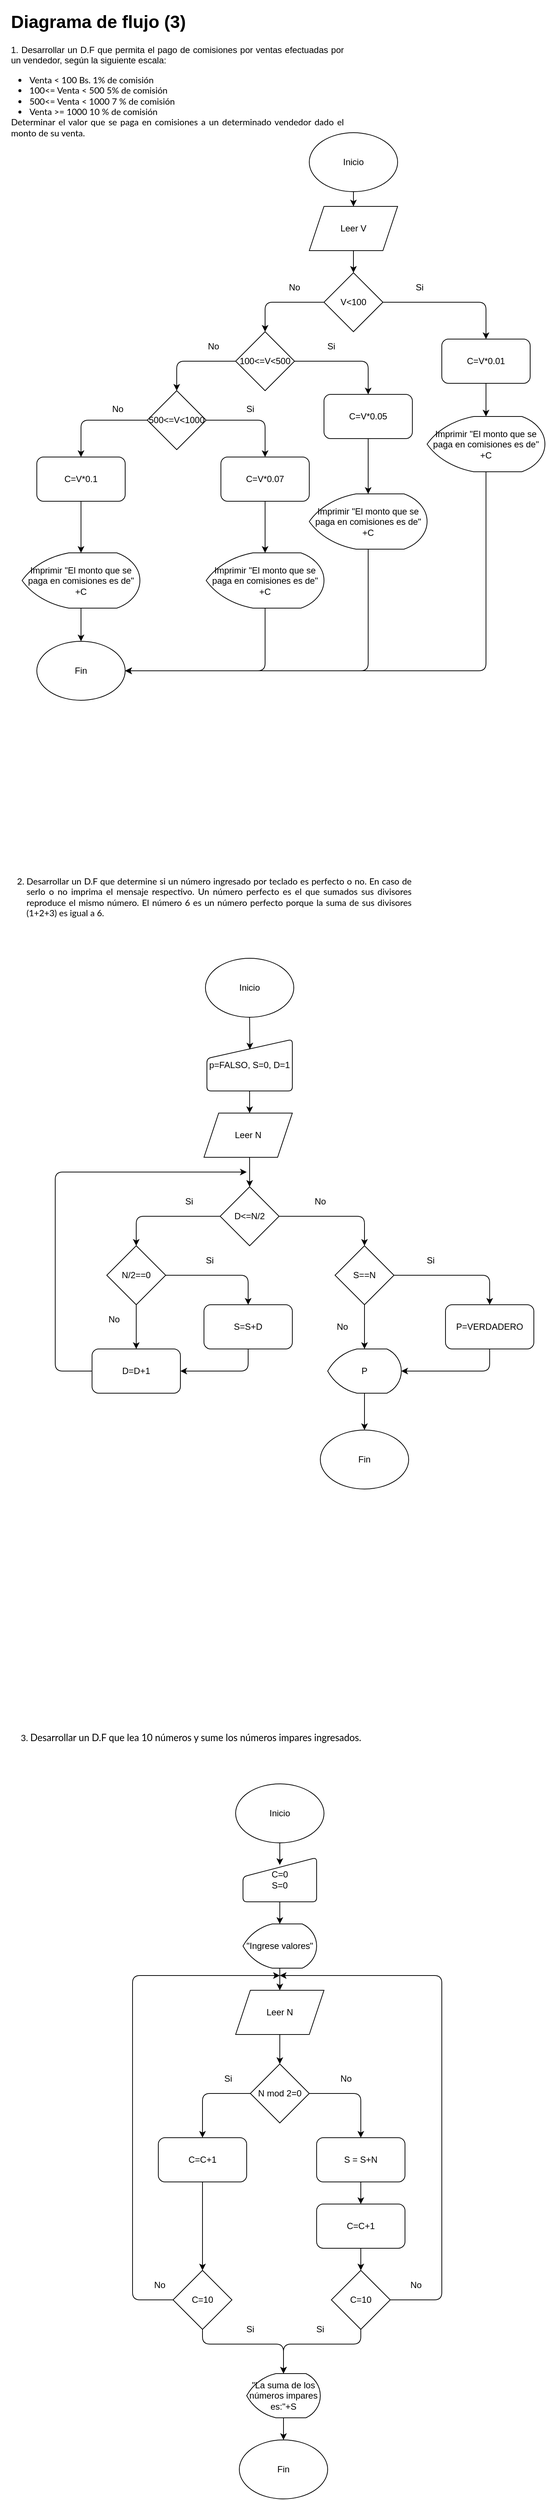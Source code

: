 <mxfile version="14.4.3" type="github">
  <diagram id="9Rhb1mpeZ9tAiZlq9oDw" name="Page-1">
    <mxGraphModel dx="1488" dy="677" grid="1" gridSize="10" guides="1" tooltips="1" connect="1" arrows="1" fold="1" page="1" pageScale="1" pageWidth="827" pageHeight="1169" math="0" shadow="0">
      <root>
        <mxCell id="0" />
        <mxCell id="1" parent="0" />
        <mxCell id="0DL_U8hL-LAHc2jkmgp_-1" value="&lt;h1 style=&quot;text-align: justify&quot;&gt;Diagrama de flujo (3)&lt;/h1&gt;&lt;p style=&quot;text-align: justify&quot;&gt;1. Desarrollar un D.F que permita el pago de comisiones por ventas efectuadas por un vendedor, según la siguiente escala:&lt;/p&gt;&lt;ul style=&quot;padding: 0px ; margin: 0px 0px 0px 25px ; font-family: &amp;#34;latoweb&amp;#34; , &amp;#34;lato extended&amp;#34; , &amp;#34;lato&amp;#34; , &amp;#34;helvetica neue&amp;#34; , &amp;#34;helvetica&amp;#34; , &amp;#34;arial&amp;#34; , sans-serif&quot;&gt;&lt;li style=&quot;text-align: justify&quot;&gt;&lt;span style=&quot;background-color: rgb(255 , 255 , 255)&quot;&gt;Venta &amp;lt; 100 Bs. 1% de comisión&lt;/span&gt;&lt;/li&gt;&lt;li style=&quot;text-align: justify&quot;&gt;&lt;span style=&quot;background-color: rgb(255 , 255 , 255)&quot;&gt;100&amp;lt;= Venta &amp;lt; 500 5% de comisión&lt;/span&gt;&lt;/li&gt;&lt;li style=&quot;text-align: justify&quot;&gt;&lt;span style=&quot;background-color: rgb(255 , 255 , 255)&quot;&gt;500&amp;lt;= Venta &amp;lt; 1000 7 % de comisión&lt;/span&gt;&lt;/li&gt;&lt;li style=&quot;text-align: justify&quot;&gt;&lt;span style=&quot;background-color: rgb(255 , 255 , 255)&quot;&gt;Venta &amp;gt;= 1000 10 % de comisión&lt;/span&gt;&lt;/li&gt;&lt;/ul&gt;&lt;div style=&quot;text-align: justify&quot;&gt;&lt;span style=&quot;font-family: &amp;#34;latoweb&amp;#34; , &amp;#34;lato extended&amp;#34; , &amp;#34;lato&amp;#34; , &amp;#34;helvetica neue&amp;#34; , &amp;#34;helvetica&amp;#34; , &amp;#34;arial&amp;#34; , sans-serif ; background-color: rgb(255 , 255 , 255)&quot;&gt;Determinar el valor que se paga en comisiones a un determinado vendedor dado el monto de su venta.&lt;/span&gt;&lt;font color=&quot;#2d3b45&quot; face=&quot;latoweb, lato extended, lato, helvetica neue, helvetica, arial, sans-serif&quot;&gt;&lt;br&gt;&lt;/font&gt;&lt;/div&gt;" style="text;html=1;strokeColor=none;fillColor=none;spacing=5;spacingTop=-20;whiteSpace=wrap;overflow=hidden;rounded=0;" parent="1" vertex="1">
          <mxGeometry x="30" y="30" width="460" height="180" as="geometry" />
        </mxCell>
        <mxCell id="0DL_U8hL-LAHc2jkmgp_-4" value="" style="edgeStyle=orthogonalEdgeStyle;rounded=0;orthogonalLoop=1;jettySize=auto;html=1;" parent="1" source="0DL_U8hL-LAHc2jkmgp_-2" target="0DL_U8hL-LAHc2jkmgp_-3" edge="1">
          <mxGeometry relative="1" as="geometry" />
        </mxCell>
        <mxCell id="0DL_U8hL-LAHc2jkmgp_-2" value="Inicio" style="ellipse;whiteSpace=wrap;html=1;" parent="1" vertex="1">
          <mxGeometry x="440" y="200" width="120" height="80" as="geometry" />
        </mxCell>
        <mxCell id="0DL_U8hL-LAHc2jkmgp_-9" value="" style="edgeStyle=orthogonalEdgeStyle;rounded=0;orthogonalLoop=1;jettySize=auto;html=1;" parent="1" source="0DL_U8hL-LAHc2jkmgp_-3" target="0DL_U8hL-LAHc2jkmgp_-5" edge="1">
          <mxGeometry relative="1" as="geometry" />
        </mxCell>
        <mxCell id="0DL_U8hL-LAHc2jkmgp_-3" value="Leer V" style="shape=parallelogram;perimeter=parallelogramPerimeter;whiteSpace=wrap;html=1;fixedSize=1;" parent="1" vertex="1">
          <mxGeometry x="440" y="300" width="120" height="60" as="geometry" />
        </mxCell>
        <mxCell id="0DL_U8hL-LAHc2jkmgp_-5" value="V&amp;lt;100" style="rhombus;whiteSpace=wrap;html=1;" parent="1" vertex="1">
          <mxGeometry x="460" y="390" width="80" height="80" as="geometry" />
        </mxCell>
        <mxCell id="0DL_U8hL-LAHc2jkmgp_-6" value="100&amp;lt;=V&amp;lt;500" style="rhombus;whiteSpace=wrap;html=1;" parent="1" vertex="1">
          <mxGeometry x="340" y="470" width="80" height="80" as="geometry" />
        </mxCell>
        <mxCell id="0DL_U8hL-LAHc2jkmgp_-7" value="500&amp;lt;=V&amp;lt;1000" style="rhombus;whiteSpace=wrap;html=1;" parent="1" vertex="1">
          <mxGeometry x="220" y="550" width="80" height="80" as="geometry" />
        </mxCell>
        <mxCell id="0DL_U8hL-LAHc2jkmgp_-10" value="" style="endArrow=classic;html=1;exitX=0;exitY=0.5;exitDx=0;exitDy=0;entryX=0.5;entryY=0;entryDx=0;entryDy=0;" parent="1" source="0DL_U8hL-LAHc2jkmgp_-5" target="0DL_U8hL-LAHc2jkmgp_-6" edge="1">
          <mxGeometry width="50" height="50" relative="1" as="geometry">
            <mxPoint x="390" y="470" as="sourcePoint" />
            <mxPoint x="440" y="420" as="targetPoint" />
            <Array as="points">
              <mxPoint x="380" y="430" />
            </Array>
          </mxGeometry>
        </mxCell>
        <mxCell id="0DL_U8hL-LAHc2jkmgp_-11" value="" style="endArrow=classic;html=1;exitX=0;exitY=0.5;exitDx=0;exitDy=0;entryX=0.5;entryY=0;entryDx=0;entryDy=0;" parent="1" source="0DL_U8hL-LAHc2jkmgp_-6" target="0DL_U8hL-LAHc2jkmgp_-7" edge="1">
          <mxGeometry width="50" height="50" relative="1" as="geometry">
            <mxPoint x="390" y="470" as="sourcePoint" />
            <mxPoint x="440" y="420" as="targetPoint" />
            <Array as="points">
              <mxPoint x="260" y="510" />
            </Array>
          </mxGeometry>
        </mxCell>
        <mxCell id="0DL_U8hL-LAHc2jkmgp_-12" value="" style="endArrow=classic;html=1;exitX=0;exitY=0.5;exitDx=0;exitDy=0;entryX=0.5;entryY=0;entryDx=0;entryDy=0;" parent="1" source="0DL_U8hL-LAHc2jkmgp_-7" target="0DL_U8hL-LAHc2jkmgp_-16" edge="1">
          <mxGeometry width="50" height="50" relative="1" as="geometry">
            <mxPoint x="390" y="470" as="sourcePoint" />
            <mxPoint x="130" y="630" as="targetPoint" />
            <Array as="points">
              <mxPoint x="130" y="590" />
            </Array>
          </mxGeometry>
        </mxCell>
        <mxCell id="0DL_U8hL-LAHc2jkmgp_-37" value="" style="edgeStyle=orthogonalEdgeStyle;rounded=0;orthogonalLoop=1;jettySize=auto;html=1;" parent="1" source="0DL_U8hL-LAHc2jkmgp_-13" target="0DL_U8hL-LAHc2jkmgp_-30" edge="1">
          <mxGeometry relative="1" as="geometry" />
        </mxCell>
        <mxCell id="0DL_U8hL-LAHc2jkmgp_-13" value="C=V*0.01" style="rounded=1;whiteSpace=wrap;html=1;" parent="1" vertex="1">
          <mxGeometry x="620" y="480" width="120" height="60" as="geometry" />
        </mxCell>
        <mxCell id="0DL_U8hL-LAHc2jkmgp_-38" value="" style="edgeStyle=orthogonalEdgeStyle;rounded=0;orthogonalLoop=1;jettySize=auto;html=1;" parent="1" source="0DL_U8hL-LAHc2jkmgp_-14" target="0DL_U8hL-LAHc2jkmgp_-36" edge="1">
          <mxGeometry relative="1" as="geometry" />
        </mxCell>
        <mxCell id="0DL_U8hL-LAHc2jkmgp_-14" value="C=V*0.05" style="rounded=1;whiteSpace=wrap;html=1;" parent="1" vertex="1">
          <mxGeometry x="460" y="555" width="120" height="60" as="geometry" />
        </mxCell>
        <mxCell id="0DL_U8hL-LAHc2jkmgp_-39" value="" style="edgeStyle=orthogonalEdgeStyle;rounded=0;orthogonalLoop=1;jettySize=auto;html=1;" parent="1" source="0DL_U8hL-LAHc2jkmgp_-15" target="0DL_U8hL-LAHc2jkmgp_-34" edge="1">
          <mxGeometry relative="1" as="geometry" />
        </mxCell>
        <mxCell id="0DL_U8hL-LAHc2jkmgp_-15" value="C=V*0.07" style="rounded=1;whiteSpace=wrap;html=1;" parent="1" vertex="1">
          <mxGeometry x="320" y="640" width="120" height="60" as="geometry" />
        </mxCell>
        <mxCell id="0DL_U8hL-LAHc2jkmgp_-40" value="" style="edgeStyle=orthogonalEdgeStyle;rounded=0;orthogonalLoop=1;jettySize=auto;html=1;" parent="1" source="0DL_U8hL-LAHc2jkmgp_-16" target="0DL_U8hL-LAHc2jkmgp_-35" edge="1">
          <mxGeometry relative="1" as="geometry" />
        </mxCell>
        <mxCell id="0DL_U8hL-LAHc2jkmgp_-16" value="C=V*0.1" style="rounded=1;whiteSpace=wrap;html=1;" parent="1" vertex="1">
          <mxGeometry x="70" y="640" width="120" height="60" as="geometry" />
        </mxCell>
        <mxCell id="0DL_U8hL-LAHc2jkmgp_-18" value="" style="endArrow=classic;html=1;exitX=1;exitY=0.5;exitDx=0;exitDy=0;entryX=0.5;entryY=0;entryDx=0;entryDy=0;" parent="1" source="0DL_U8hL-LAHc2jkmgp_-5" target="0DL_U8hL-LAHc2jkmgp_-13" edge="1">
          <mxGeometry width="50" height="50" relative="1" as="geometry">
            <mxPoint x="600" y="440" as="sourcePoint" />
            <mxPoint x="520" y="480" as="targetPoint" />
            <Array as="points">
              <mxPoint x="680" y="430" />
            </Array>
          </mxGeometry>
        </mxCell>
        <mxCell id="0DL_U8hL-LAHc2jkmgp_-19" value="" style="endArrow=classic;html=1;exitX=1;exitY=0.5;exitDx=0;exitDy=0;entryX=0.5;entryY=0;entryDx=0;entryDy=0;" parent="1" source="0DL_U8hL-LAHc2jkmgp_-6" target="0DL_U8hL-LAHc2jkmgp_-14" edge="1">
          <mxGeometry width="50" height="50" relative="1" as="geometry">
            <mxPoint x="490" y="470" as="sourcePoint" />
            <mxPoint x="540" y="420" as="targetPoint" />
            <Array as="points">
              <mxPoint x="520" y="510" />
            </Array>
          </mxGeometry>
        </mxCell>
        <mxCell id="0DL_U8hL-LAHc2jkmgp_-20" value="" style="endArrow=classic;html=1;entryX=0.5;entryY=0;entryDx=0;entryDy=0;exitX=1;exitY=0.5;exitDx=0;exitDy=0;" parent="1" source="0DL_U8hL-LAHc2jkmgp_-7" target="0DL_U8hL-LAHc2jkmgp_-15" edge="1">
          <mxGeometry width="50" height="50" relative="1" as="geometry">
            <mxPoint x="320" y="600" as="sourcePoint" />
            <mxPoint x="380" y="635" as="targetPoint" />
            <Array as="points">
              <mxPoint x="380" y="590" />
            </Array>
          </mxGeometry>
        </mxCell>
        <mxCell id="0DL_U8hL-LAHc2jkmgp_-22" value="No" style="text;html=1;strokeColor=none;fillColor=none;align=center;verticalAlign=middle;whiteSpace=wrap;rounded=0;" parent="1" vertex="1">
          <mxGeometry x="400" y="400" width="40" height="20" as="geometry" />
        </mxCell>
        <mxCell id="0DL_U8hL-LAHc2jkmgp_-23" value="No" style="text;html=1;strokeColor=none;fillColor=none;align=center;verticalAlign=middle;whiteSpace=wrap;rounded=0;" parent="1" vertex="1">
          <mxGeometry x="290" y="480" width="40" height="20" as="geometry" />
        </mxCell>
        <mxCell id="0DL_U8hL-LAHc2jkmgp_-24" value="No" style="text;html=1;strokeColor=none;fillColor=none;align=center;verticalAlign=middle;whiteSpace=wrap;rounded=0;" parent="1" vertex="1">
          <mxGeometry x="160" y="565" width="40" height="20" as="geometry" />
        </mxCell>
        <mxCell id="0DL_U8hL-LAHc2jkmgp_-26" value="Si" style="text;html=1;strokeColor=none;fillColor=none;align=center;verticalAlign=middle;whiteSpace=wrap;rounded=0;" parent="1" vertex="1">
          <mxGeometry x="570" y="400" width="40" height="20" as="geometry" />
        </mxCell>
        <mxCell id="0DL_U8hL-LAHc2jkmgp_-27" value="Si" style="text;html=1;strokeColor=none;fillColor=none;align=center;verticalAlign=middle;whiteSpace=wrap;rounded=0;" parent="1" vertex="1">
          <mxGeometry x="450" y="480" width="40" height="20" as="geometry" />
        </mxCell>
        <mxCell id="0DL_U8hL-LAHc2jkmgp_-28" value="Si" style="text;html=1;strokeColor=none;fillColor=none;align=center;verticalAlign=middle;whiteSpace=wrap;rounded=0;" parent="1" vertex="1">
          <mxGeometry x="340" y="565" width="40" height="20" as="geometry" />
        </mxCell>
        <mxCell id="0DL_U8hL-LAHc2jkmgp_-30" value="Imprimir &quot;El monto que se paga en comisiones es de&quot; +C" style="strokeWidth=1;html=1;shape=mxgraph.flowchart.display;whiteSpace=wrap;" parent="1" vertex="1">
          <mxGeometry x="600" y="585" width="160" height="75" as="geometry" />
        </mxCell>
        <mxCell id="0DL_U8hL-LAHc2jkmgp_-34" value="Imprimir &quot;El monto que se paga en comisiones es de&quot; +C" style="strokeWidth=1;html=1;shape=mxgraph.flowchart.display;whiteSpace=wrap;" parent="1" vertex="1">
          <mxGeometry x="300" y="770" width="160" height="75" as="geometry" />
        </mxCell>
        <mxCell id="0DL_U8hL-LAHc2jkmgp_-42" value="" style="edgeStyle=orthogonalEdgeStyle;rounded=0;orthogonalLoop=1;jettySize=auto;html=1;" parent="1" source="0DL_U8hL-LAHc2jkmgp_-35" target="0DL_U8hL-LAHc2jkmgp_-41" edge="1">
          <mxGeometry relative="1" as="geometry" />
        </mxCell>
        <mxCell id="0DL_U8hL-LAHc2jkmgp_-35" value="Imprimir &quot;El monto que se paga en comisiones es de&quot; +C" style="strokeWidth=1;html=1;shape=mxgraph.flowchart.display;whiteSpace=wrap;" parent="1" vertex="1">
          <mxGeometry x="50" y="770" width="160" height="75" as="geometry" />
        </mxCell>
        <mxCell id="0DL_U8hL-LAHc2jkmgp_-36" value="Imprimir &quot;El monto que se paga en comisiones es de&quot; +C" style="strokeWidth=1;html=1;shape=mxgraph.flowchart.display;whiteSpace=wrap;" parent="1" vertex="1">
          <mxGeometry x="440" y="690" width="160" height="75" as="geometry" />
        </mxCell>
        <mxCell id="0DL_U8hL-LAHc2jkmgp_-41" value="Fin" style="ellipse;whiteSpace=wrap;html=1;strokeWidth=1;" parent="1" vertex="1">
          <mxGeometry x="70" y="890" width="120" height="80" as="geometry" />
        </mxCell>
        <mxCell id="0DL_U8hL-LAHc2jkmgp_-43" value="" style="endArrow=classic;html=1;exitX=0.5;exitY=1;exitDx=0;exitDy=0;exitPerimeter=0;entryX=1;entryY=0.5;entryDx=0;entryDy=0;" parent="1" source="0DL_U8hL-LAHc2jkmgp_-34" target="0DL_U8hL-LAHc2jkmgp_-41" edge="1">
          <mxGeometry width="50" height="50" relative="1" as="geometry">
            <mxPoint x="490" y="800" as="sourcePoint" />
            <mxPoint x="540" y="750" as="targetPoint" />
            <Array as="points">
              <mxPoint x="380" y="930" />
            </Array>
          </mxGeometry>
        </mxCell>
        <mxCell id="0DL_U8hL-LAHc2jkmgp_-44" value="" style="endArrow=classic;html=1;exitX=0.5;exitY=1;exitDx=0;exitDy=0;exitPerimeter=0;entryX=1;entryY=0.5;entryDx=0;entryDy=0;" parent="1" source="0DL_U8hL-LAHc2jkmgp_-36" target="0DL_U8hL-LAHc2jkmgp_-41" edge="1">
          <mxGeometry width="50" height="50" relative="1" as="geometry">
            <mxPoint x="490" y="800" as="sourcePoint" />
            <mxPoint x="540" y="750" as="targetPoint" />
            <Array as="points">
              <mxPoint x="520" y="930" />
            </Array>
          </mxGeometry>
        </mxCell>
        <mxCell id="0DL_U8hL-LAHc2jkmgp_-45" value="" style="endArrow=classic;html=1;exitX=0.5;exitY=1;exitDx=0;exitDy=0;exitPerimeter=0;entryX=1;entryY=0.5;entryDx=0;entryDy=0;" parent="1" source="0DL_U8hL-LAHc2jkmgp_-30" target="0DL_U8hL-LAHc2jkmgp_-41" edge="1">
          <mxGeometry width="50" height="50" relative="1" as="geometry">
            <mxPoint x="490" y="800" as="sourcePoint" />
            <mxPoint x="540" y="750" as="targetPoint" />
            <Array as="points">
              <mxPoint x="680" y="930" />
            </Array>
          </mxGeometry>
        </mxCell>
        <mxCell id="0DL_U8hL-LAHc2jkmgp_-46" value="&lt;ol start=&quot;2&quot; style=&quot;padding: 0px ; margin: 0px 0px 6px 25px ; font-family: &amp;#34;latoweb&amp;#34; , &amp;#34;lato extended&amp;#34; , &amp;#34;lato&amp;#34; , &amp;#34;helvetica neue&amp;#34; , &amp;#34;helvetica&amp;#34; , &amp;#34;arial&amp;#34; , sans-serif ; background-color: rgb(255 , 255 , 255)&quot;&gt;&lt;li style=&quot;text-align: justify&quot;&gt;&lt;font style=&quot;font-size: 12px&quot;&gt;Desarrollar un D.F que determine si un número ingresado por teclado es perfecto o no. En caso de serlo o no imprima el mensaje respectivo. Un número perfecto es el que sumados sus divisores reproduce el mismo número. El número 6 es un número perfecto porque la suma de sus divisores (1+2+3) es igual a 6.&lt;/font&gt;&lt;/li&gt;&lt;/ol&gt;" style="text;html=1;strokeColor=none;fillColor=none;align=center;verticalAlign=middle;whiteSpace=wrap;rounded=0;" parent="1" vertex="1">
          <mxGeometry x="30" y="1230" width="550" height="20" as="geometry" />
        </mxCell>
        <mxCell id="0DL_U8hL-LAHc2jkmgp_-47" value="Inicio" style="ellipse;whiteSpace=wrap;html=1;strokeWidth=1;" parent="1" vertex="1">
          <mxGeometry x="299" y="1320" width="120" height="80" as="geometry" />
        </mxCell>
        <mxCell id="0DL_U8hL-LAHc2jkmgp_-48" value="Leer N" style="shape=parallelogram;perimeter=parallelogramPerimeter;whiteSpace=wrap;html=1;fixedSize=1;strokeWidth=1;" parent="1" vertex="1">
          <mxGeometry x="297" y="1530" width="120" height="60" as="geometry" />
        </mxCell>
        <mxCell id="0DL_U8hL-LAHc2jkmgp_-49" value="&lt;ol start=&quot;3&quot; style=&quot;padding: 0px ; margin: 0px 0px 6px 25px ; font-family: &amp;#34;latoweb&amp;#34; , &amp;#34;lato extended&amp;#34; , &amp;#34;lato&amp;#34; , &amp;#34;helvetica neue&amp;#34; , &amp;#34;helvetica&amp;#34; , &amp;#34;arial&amp;#34; , sans-serif ; background-color: rgb(255 , 255 , 255)&quot;&gt;&lt;li style=&quot;text-align: justify&quot;&gt;&lt;font style=&quot;font-size: 13px&quot;&gt;Desarrollar un D.F que lea 10 números y sume los números impares ingresados.&amp;nbsp;&lt;/font&gt;&lt;/li&gt;&lt;/ol&gt;" style="text;html=1;strokeColor=none;fillColor=none;align=center;verticalAlign=middle;whiteSpace=wrap;rounded=0;" parent="1" vertex="1">
          <mxGeometry x="20" y="2370" width="510" height="20" as="geometry" />
        </mxCell>
        <mxCell id="mSCGO8QXtGPZN9wV0Wbe-12" value="" style="edgeStyle=orthogonalEdgeStyle;rounded=0;orthogonalLoop=1;jettySize=auto;html=1;" parent="1" source="0DL_U8hL-LAHc2jkmgp_-51" edge="1">
          <mxGeometry relative="1" as="geometry">
            <mxPoint x="400" y="2550" as="targetPoint" />
          </mxGeometry>
        </mxCell>
        <mxCell id="0DL_U8hL-LAHc2jkmgp_-51" value="Inicio" style="ellipse;whiteSpace=wrap;html=1;rounded=0;sketch=0;" parent="1" vertex="1">
          <mxGeometry x="340" y="2440" width="120" height="80" as="geometry" />
        </mxCell>
        <mxCell id="0DL_U8hL-LAHc2jkmgp_-62" value="" style="edgeStyle=orthogonalEdgeStyle;curved=0;rounded=1;sketch=0;orthogonalLoop=1;jettySize=auto;html=1;" parent="1" source="0DL_U8hL-LAHc2jkmgp_-52" edge="1">
          <mxGeometry relative="1" as="geometry">
            <mxPoint x="359" y="1530" as="targetPoint" />
          </mxGeometry>
        </mxCell>
        <mxCell id="0DL_U8hL-LAHc2jkmgp_-52" value="p=FALSO, S=0, D=1" style="html=1;strokeWidth=1;shape=manualInput;whiteSpace=wrap;rounded=1;size=26;arcSize=11;sketch=0;" parent="1" vertex="1">
          <mxGeometry x="301" y="1430" width="116" height="70" as="geometry" />
        </mxCell>
        <mxCell id="0DL_U8hL-LAHc2jkmgp_-53" value="D&amp;lt;=N/2" style="rhombus;whiteSpace=wrap;html=1;rounded=0;sketch=0;strokeWidth=1;" parent="1" vertex="1">
          <mxGeometry x="319" y="1630" width="80" height="80" as="geometry" />
        </mxCell>
        <mxCell id="0DL_U8hL-LAHc2jkmgp_-54" value="S==N" style="rhombus;whiteSpace=wrap;html=1;rounded=0;sketch=0;strokeWidth=1;" parent="1" vertex="1">
          <mxGeometry x="475" y="1710" width="80" height="80" as="geometry" />
        </mxCell>
        <mxCell id="0DL_U8hL-LAHc2jkmgp_-55" value="N/2==0" style="rhombus;whiteSpace=wrap;html=1;rounded=0;sketch=0;strokeWidth=1;" parent="1" vertex="1">
          <mxGeometry x="165" y="1710" width="80" height="80" as="geometry" />
        </mxCell>
        <mxCell id="0DL_U8hL-LAHc2jkmgp_-56" value="P=VERDADERO" style="rounded=1;whiteSpace=wrap;html=1;sketch=0;strokeWidth=1;" parent="1" vertex="1">
          <mxGeometry x="625" y="1790" width="120" height="60" as="geometry" />
        </mxCell>
        <mxCell id="0DL_U8hL-LAHc2jkmgp_-57" value="P" style="strokeWidth=1;html=1;shape=mxgraph.flowchart.display;whiteSpace=wrap;rounded=0;sketch=0;" parent="1" vertex="1">
          <mxGeometry x="465" y="1850" width="100" height="60" as="geometry" />
        </mxCell>
        <mxCell id="0DL_U8hL-LAHc2jkmgp_-58" value="Fin" style="ellipse;whiteSpace=wrap;html=1;rounded=0;sketch=0;strokeWidth=1;" parent="1" vertex="1">
          <mxGeometry x="455" y="1960" width="120" height="80" as="geometry" />
        </mxCell>
        <mxCell id="0DL_U8hL-LAHc2jkmgp_-59" value="S=S+D" style="rounded=1;whiteSpace=wrap;html=1;sketch=0;strokeWidth=1;" parent="1" vertex="1">
          <mxGeometry x="297" y="1790" width="120" height="60" as="geometry" />
        </mxCell>
        <mxCell id="0DL_U8hL-LAHc2jkmgp_-60" value="D=D+1" style="rounded=1;whiteSpace=wrap;html=1;sketch=0;strokeWidth=1;" parent="1" vertex="1">
          <mxGeometry x="145" y="1850" width="120" height="60" as="geometry" />
        </mxCell>
        <mxCell id="0DL_U8hL-LAHc2jkmgp_-63" value="" style="endArrow=classic;html=1;exitX=0.5;exitY=1;exitDx=0;exitDy=0;entryX=0.503;entryY=0.195;entryDx=0;entryDy=0;entryPerimeter=0;" parent="1" source="0DL_U8hL-LAHc2jkmgp_-47" target="0DL_U8hL-LAHc2jkmgp_-52" edge="1">
          <mxGeometry width="50" height="50" relative="1" as="geometry">
            <mxPoint x="345" y="1680" as="sourcePoint" />
            <mxPoint x="395" y="1630" as="targetPoint" />
          </mxGeometry>
        </mxCell>
        <mxCell id="0DL_U8hL-LAHc2jkmgp_-64" value="" style="endArrow=classic;html=1;entryX=0.5;entryY=0;entryDx=0;entryDy=0;" parent="1" target="0DL_U8hL-LAHc2jkmgp_-53" edge="1">
          <mxGeometry width="50" height="50" relative="1" as="geometry">
            <mxPoint x="359" y="1590" as="sourcePoint" />
            <mxPoint x="395" y="1630" as="targetPoint" />
          </mxGeometry>
        </mxCell>
        <mxCell id="0DL_U8hL-LAHc2jkmgp_-65" value="" style="endArrow=classic;html=1;exitX=0;exitY=0.5;exitDx=0;exitDy=0;entryX=0.5;entryY=0;entryDx=0;entryDy=0;" parent="1" source="0DL_U8hL-LAHc2jkmgp_-53" target="0DL_U8hL-LAHc2jkmgp_-55" edge="1">
          <mxGeometry width="50" height="50" relative="1" as="geometry">
            <mxPoint x="345" y="1770" as="sourcePoint" />
            <mxPoint x="395" y="1720" as="targetPoint" />
            <Array as="points">
              <mxPoint x="205" y="1670" />
            </Array>
          </mxGeometry>
        </mxCell>
        <mxCell id="0DL_U8hL-LAHc2jkmgp_-66" value="" style="endArrow=classic;html=1;exitX=1;exitY=0.5;exitDx=0;exitDy=0;entryX=0.5;entryY=0;entryDx=0;entryDy=0;" parent="1" source="0DL_U8hL-LAHc2jkmgp_-53" target="0DL_U8hL-LAHc2jkmgp_-54" edge="1">
          <mxGeometry width="50" height="50" relative="1" as="geometry">
            <mxPoint x="345" y="1770" as="sourcePoint" />
            <mxPoint x="395" y="1720" as="targetPoint" />
            <Array as="points">
              <mxPoint x="515" y="1670" />
            </Array>
          </mxGeometry>
        </mxCell>
        <mxCell id="0DL_U8hL-LAHc2jkmgp_-67" value="" style="endArrow=classic;html=1;exitX=1;exitY=0.5;exitDx=0;exitDy=0;entryX=0.5;entryY=0;entryDx=0;entryDy=0;" parent="1" source="0DL_U8hL-LAHc2jkmgp_-54" target="0DL_U8hL-LAHc2jkmgp_-56" edge="1">
          <mxGeometry width="50" height="50" relative="1" as="geometry">
            <mxPoint x="345" y="1770" as="sourcePoint" />
            <mxPoint x="395" y="1720" as="targetPoint" />
            <Array as="points">
              <mxPoint x="685" y="1750" />
            </Array>
          </mxGeometry>
        </mxCell>
        <mxCell id="0DL_U8hL-LAHc2jkmgp_-68" value="" style="endArrow=classic;html=1;exitX=0.5;exitY=1;exitDx=0;exitDy=0;entryX=0.5;entryY=0;entryDx=0;entryDy=0;entryPerimeter=0;" parent="1" source="0DL_U8hL-LAHc2jkmgp_-54" target="0DL_U8hL-LAHc2jkmgp_-57" edge="1">
          <mxGeometry width="50" height="50" relative="1" as="geometry">
            <mxPoint x="345" y="1770" as="sourcePoint" />
            <mxPoint x="395" y="1720" as="targetPoint" />
          </mxGeometry>
        </mxCell>
        <mxCell id="0DL_U8hL-LAHc2jkmgp_-69" value="" style="endArrow=classic;html=1;exitX=0.5;exitY=1;exitDx=0;exitDy=0;exitPerimeter=0;entryX=0.5;entryY=0;entryDx=0;entryDy=0;" parent="1" source="0DL_U8hL-LAHc2jkmgp_-57" target="0DL_U8hL-LAHc2jkmgp_-58" edge="1">
          <mxGeometry width="50" height="50" relative="1" as="geometry">
            <mxPoint x="345" y="1770" as="sourcePoint" />
            <mxPoint x="395" y="1720" as="targetPoint" />
          </mxGeometry>
        </mxCell>
        <mxCell id="0DL_U8hL-LAHc2jkmgp_-70" value="" style="endArrow=classic;html=1;exitX=0.5;exitY=1;exitDx=0;exitDy=0;entryX=1;entryY=0.5;entryDx=0;entryDy=0;entryPerimeter=0;" parent="1" source="0DL_U8hL-LAHc2jkmgp_-56" target="0DL_U8hL-LAHc2jkmgp_-57" edge="1">
          <mxGeometry width="50" height="50" relative="1" as="geometry">
            <mxPoint x="345" y="1770" as="sourcePoint" />
            <mxPoint x="395" y="1720" as="targetPoint" />
            <Array as="points">
              <mxPoint x="685" y="1880" />
            </Array>
          </mxGeometry>
        </mxCell>
        <mxCell id="0DL_U8hL-LAHc2jkmgp_-71" value="" style="endArrow=classic;html=1;exitX=1;exitY=0.5;exitDx=0;exitDy=0;entryX=0.5;entryY=0;entryDx=0;entryDy=0;" parent="1" source="0DL_U8hL-LAHc2jkmgp_-55" target="0DL_U8hL-LAHc2jkmgp_-59" edge="1">
          <mxGeometry width="50" height="50" relative="1" as="geometry">
            <mxPoint x="345" y="1860" as="sourcePoint" />
            <mxPoint x="395" y="1810" as="targetPoint" />
            <Array as="points">
              <mxPoint x="357" y="1750" />
            </Array>
          </mxGeometry>
        </mxCell>
        <mxCell id="0DL_U8hL-LAHc2jkmgp_-72" value="" style="endArrow=classic;html=1;exitX=0.5;exitY=1;exitDx=0;exitDy=0;entryX=0.5;entryY=0;entryDx=0;entryDy=0;" parent="1" source="0DL_U8hL-LAHc2jkmgp_-55" target="0DL_U8hL-LAHc2jkmgp_-60" edge="1">
          <mxGeometry width="50" height="50" relative="1" as="geometry">
            <mxPoint x="345" y="1860" as="sourcePoint" />
            <mxPoint x="395" y="1810" as="targetPoint" />
          </mxGeometry>
        </mxCell>
        <mxCell id="0DL_U8hL-LAHc2jkmgp_-74" value="" style="endArrow=classic;html=1;exitX=0.5;exitY=1;exitDx=0;exitDy=0;entryX=1;entryY=0.5;entryDx=0;entryDy=0;" parent="1" source="0DL_U8hL-LAHc2jkmgp_-59" target="0DL_U8hL-LAHc2jkmgp_-60" edge="1">
          <mxGeometry width="50" height="50" relative="1" as="geometry">
            <mxPoint x="345" y="1860" as="sourcePoint" />
            <mxPoint x="395" y="1810" as="targetPoint" />
            <Array as="points">
              <mxPoint x="357" y="1880" />
            </Array>
          </mxGeometry>
        </mxCell>
        <mxCell id="0DL_U8hL-LAHc2jkmgp_-75" value="" style="endArrow=classic;html=1;exitX=0;exitY=0.5;exitDx=0;exitDy=0;" parent="1" source="0DL_U8hL-LAHc2jkmgp_-60" edge="1">
          <mxGeometry width="50" height="50" relative="1" as="geometry">
            <mxPoint x="345" y="1860" as="sourcePoint" />
            <mxPoint x="355" y="1610" as="targetPoint" />
            <Array as="points">
              <mxPoint x="95" y="1880" />
              <mxPoint x="95" y="1610" />
            </Array>
          </mxGeometry>
        </mxCell>
        <mxCell id="0DL_U8hL-LAHc2jkmgp_-76" value="Si" style="text;html=1;strokeColor=none;fillColor=none;align=center;verticalAlign=middle;whiteSpace=wrap;rounded=0;sketch=0;" parent="1" vertex="1">
          <mxGeometry x="585" y="1720" width="40" height="20" as="geometry" />
        </mxCell>
        <mxCell id="0DL_U8hL-LAHc2jkmgp_-77" value="Si" style="text;html=1;strokeColor=none;fillColor=none;align=center;verticalAlign=middle;whiteSpace=wrap;rounded=0;sketch=0;" parent="1" vertex="1">
          <mxGeometry x="257" y="1640" width="40" height="20" as="geometry" />
        </mxCell>
        <mxCell id="0DL_U8hL-LAHc2jkmgp_-78" value="Si" style="text;html=1;strokeColor=none;fillColor=none;align=center;verticalAlign=middle;whiteSpace=wrap;rounded=0;sketch=0;" parent="1" vertex="1">
          <mxGeometry x="285" y="1720" width="40" height="20" as="geometry" />
        </mxCell>
        <mxCell id="0DL_U8hL-LAHc2jkmgp_-79" value="No" style="text;html=1;strokeColor=none;fillColor=none;align=center;verticalAlign=middle;whiteSpace=wrap;rounded=0;sketch=0;" parent="1" vertex="1">
          <mxGeometry x="155" y="1800" width="40" height="20" as="geometry" />
        </mxCell>
        <mxCell id="0DL_U8hL-LAHc2jkmgp_-80" value="No" style="text;html=1;strokeColor=none;fillColor=none;align=center;verticalAlign=middle;whiteSpace=wrap;rounded=0;sketch=0;" parent="1" vertex="1">
          <mxGeometry x="435" y="1640" width="40" height="20" as="geometry" />
        </mxCell>
        <mxCell id="0DL_U8hL-LAHc2jkmgp_-81" value="No" style="text;html=1;strokeColor=none;fillColor=none;align=center;verticalAlign=middle;whiteSpace=wrap;rounded=0;sketch=0;" parent="1" vertex="1">
          <mxGeometry x="465" y="1810" width="40" height="20" as="geometry" />
        </mxCell>
        <mxCell id="D2357W7uca6GWGHzLO58-4" value="" style="edgeStyle=orthogonalEdgeStyle;rounded=0;orthogonalLoop=1;jettySize=auto;html=1;" edge="1" parent="1" source="5ARqb18bl9KyJEkuBXhZ-1" target="D2357W7uca6GWGHzLO58-3">
          <mxGeometry relative="1" as="geometry" />
        </mxCell>
        <mxCell id="5ARqb18bl9KyJEkuBXhZ-1" value="C=0&lt;br&gt;S=0" style="html=1;strokeWidth=1;shape=manualInput;whiteSpace=wrap;rounded=1;size=26;arcSize=11;" parent="1" vertex="1">
          <mxGeometry x="350" y="2540" width="100" height="60" as="geometry" />
        </mxCell>
        <mxCell id="mSCGO8QXtGPZN9wV0Wbe-18" value="" style="edgeStyle=orthogonalEdgeStyle;rounded=0;orthogonalLoop=1;jettySize=auto;html=1;" parent="1" source="mSCGO8QXtGPZN9wV0Wbe-1" target="mSCGO8QXtGPZN9wV0Wbe-4" edge="1">
          <mxGeometry relative="1" as="geometry" />
        </mxCell>
        <mxCell id="mSCGO8QXtGPZN9wV0Wbe-1" value="Leer N" style="shape=parallelogram;perimeter=parallelogramPerimeter;whiteSpace=wrap;html=1;fixedSize=1;" parent="1" vertex="1">
          <mxGeometry x="340" y="2720" width="120" height="60" as="geometry" />
        </mxCell>
        <mxCell id="mSCGO8QXtGPZN9wV0Wbe-4" value="N mod 2=0" style="rhombus;whiteSpace=wrap;html=1;" parent="1" vertex="1">
          <mxGeometry x="360" y="2820" width="80" height="80" as="geometry" />
        </mxCell>
        <mxCell id="mSCGO8QXtGPZN9wV0Wbe-5" value="S = S+N" style="rounded=1;whiteSpace=wrap;html=1;" parent="1" vertex="1">
          <mxGeometry x="450" y="2920" width="120" height="60" as="geometry" />
        </mxCell>
        <mxCell id="D2357W7uca6GWGHzLO58-10" value="" style="edgeStyle=orthogonalEdgeStyle;rounded=0;orthogonalLoop=1;jettySize=auto;html=1;" edge="1" parent="1" source="mSCGO8QXtGPZN9wV0Wbe-6" target="mSCGO8QXtGPZN9wV0Wbe-19">
          <mxGeometry relative="1" as="geometry" />
        </mxCell>
        <mxCell id="mSCGO8QXtGPZN9wV0Wbe-6" value="C=C+1" style="rounded=1;whiteSpace=wrap;html=1;" parent="1" vertex="1">
          <mxGeometry x="450" y="3010" width="120" height="60" as="geometry" />
        </mxCell>
        <mxCell id="mSCGO8QXtGPZN9wV0Wbe-7" value="C=C+1" style="rounded=1;whiteSpace=wrap;html=1;" parent="1" vertex="1">
          <mxGeometry x="235" y="2920" width="120" height="60" as="geometry" />
        </mxCell>
        <mxCell id="mSCGO8QXtGPZN9wV0Wbe-14" value="" style="endArrow=classic;html=1;exitX=0;exitY=0.5;exitDx=0;exitDy=0;entryX=0.5;entryY=0;entryDx=0;entryDy=0;" parent="1" source="mSCGO8QXtGPZN9wV0Wbe-4" target="mSCGO8QXtGPZN9wV0Wbe-7" edge="1">
          <mxGeometry width="50" height="50" relative="1" as="geometry">
            <mxPoint x="235" y="2760" as="sourcePoint" />
            <mxPoint x="285" y="2710" as="targetPoint" />
            <Array as="points">
              <mxPoint x="295" y="2860" />
            </Array>
          </mxGeometry>
        </mxCell>
        <mxCell id="mSCGO8QXtGPZN9wV0Wbe-15" value="" style="endArrow=classic;html=1;exitX=1;exitY=0.5;exitDx=0;exitDy=0;entryX=0.5;entryY=0;entryDx=0;entryDy=0;" parent="1" source="mSCGO8QXtGPZN9wV0Wbe-4" target="mSCGO8QXtGPZN9wV0Wbe-5" edge="1">
          <mxGeometry width="50" height="50" relative="1" as="geometry">
            <mxPoint x="235" y="2760" as="sourcePoint" />
            <mxPoint x="285" y="2710" as="targetPoint" />
            <Array as="points">
              <mxPoint x="510" y="2860" />
            </Array>
          </mxGeometry>
        </mxCell>
        <mxCell id="mSCGO8QXtGPZN9wV0Wbe-16" value="" style="endArrow=classic;html=1;exitX=0.5;exitY=1;exitDx=0;exitDy=0;entryX=0.5;entryY=0;entryDx=0;entryDy=0;" parent="1" source="mSCGO8QXtGPZN9wV0Wbe-5" target="mSCGO8QXtGPZN9wV0Wbe-6" edge="1">
          <mxGeometry width="50" height="50" relative="1" as="geometry">
            <mxPoint x="235" y="2940" as="sourcePoint" />
            <mxPoint x="285" y="2890" as="targetPoint" />
          </mxGeometry>
        </mxCell>
        <mxCell id="mSCGO8QXtGPZN9wV0Wbe-19" value="C=10" style="rhombus;whiteSpace=wrap;html=1;" parent="1" vertex="1">
          <mxGeometry x="470" y="3100" width="80" height="80" as="geometry" />
        </mxCell>
        <mxCell id="D2357W7uca6GWGHzLO58-5" value="" style="edgeStyle=orthogonalEdgeStyle;rounded=0;orthogonalLoop=1;jettySize=auto;html=1;" edge="1" parent="1" source="D2357W7uca6GWGHzLO58-3" target="mSCGO8QXtGPZN9wV0Wbe-1">
          <mxGeometry relative="1" as="geometry" />
        </mxCell>
        <mxCell id="D2357W7uca6GWGHzLO58-3" value="&quot;Ingrese valores&quot;" style="strokeWidth=1;html=1;shape=mxgraph.flowchart.display;whiteSpace=wrap;" vertex="1" parent="1">
          <mxGeometry x="350" y="2630" width="100" height="60" as="geometry" />
        </mxCell>
        <mxCell id="D2357W7uca6GWGHzLO58-13" value="" style="edgeStyle=orthogonalEdgeStyle;rounded=0;orthogonalLoop=1;jettySize=auto;html=1;" edge="1" parent="1" source="D2357W7uca6GWGHzLO58-6" target="D2357W7uca6GWGHzLO58-7">
          <mxGeometry relative="1" as="geometry" />
        </mxCell>
        <mxCell id="D2357W7uca6GWGHzLO58-6" value="&quot;La suma de los números impares es:&quot;+S" style="strokeWidth=1;html=1;shape=mxgraph.flowchart.display;whiteSpace=wrap;" vertex="1" parent="1">
          <mxGeometry x="355" y="3240" width="100" height="60" as="geometry" />
        </mxCell>
        <mxCell id="D2357W7uca6GWGHzLO58-7" value="Fin" style="ellipse;whiteSpace=wrap;html=1;strokeWidth=1;" vertex="1" parent="1">
          <mxGeometry x="345" y="3330" width="120" height="80" as="geometry" />
        </mxCell>
        <mxCell id="D2357W7uca6GWGHzLO58-8" value="C=10" style="rhombus;whiteSpace=wrap;html=1;" vertex="1" parent="1">
          <mxGeometry x="255" y="3100" width="80" height="80" as="geometry" />
        </mxCell>
        <mxCell id="D2357W7uca6GWGHzLO58-9" value="" style="endArrow=classic;html=1;exitX=0.5;exitY=1;exitDx=0;exitDy=0;entryX=0.5;entryY=0;entryDx=0;entryDy=0;" edge="1" parent="1" source="mSCGO8QXtGPZN9wV0Wbe-7" target="D2357W7uca6GWGHzLO58-8">
          <mxGeometry width="50" height="50" relative="1" as="geometry">
            <mxPoint x="390" y="3080" as="sourcePoint" />
            <mxPoint x="440" y="3030" as="targetPoint" />
          </mxGeometry>
        </mxCell>
        <mxCell id="D2357W7uca6GWGHzLO58-11" value="" style="endArrow=classic;html=1;exitX=0.5;exitY=1;exitDx=0;exitDy=0;entryX=0.5;entryY=0;entryDx=0;entryDy=0;entryPerimeter=0;" edge="1" parent="1" source="D2357W7uca6GWGHzLO58-8" target="D2357W7uca6GWGHzLO58-6">
          <mxGeometry width="50" height="50" relative="1" as="geometry">
            <mxPoint x="390" y="3170" as="sourcePoint" />
            <mxPoint x="440" y="3120" as="targetPoint" />
            <Array as="points">
              <mxPoint x="295" y="3200" />
              <mxPoint x="405" y="3200" />
            </Array>
          </mxGeometry>
        </mxCell>
        <mxCell id="D2357W7uca6GWGHzLO58-12" value="" style="endArrow=classic;html=1;exitX=0.5;exitY=1;exitDx=0;exitDy=0;entryX=0.5;entryY=0;entryDx=0;entryDy=0;entryPerimeter=0;" edge="1" parent="1" source="mSCGO8QXtGPZN9wV0Wbe-19" target="D2357W7uca6GWGHzLO58-6">
          <mxGeometry width="50" height="50" relative="1" as="geometry">
            <mxPoint x="390" y="3170" as="sourcePoint" />
            <mxPoint x="400" y="3220" as="targetPoint" />
            <Array as="points">
              <mxPoint x="510" y="3200" />
              <mxPoint x="405" y="3200" />
            </Array>
          </mxGeometry>
        </mxCell>
        <mxCell id="D2357W7uca6GWGHzLO58-14" value="" style="endArrow=classic;html=1;exitX=0;exitY=0.5;exitDx=0;exitDy=0;" edge="1" parent="1" source="D2357W7uca6GWGHzLO58-8">
          <mxGeometry width="50" height="50" relative="1" as="geometry">
            <mxPoint x="390" y="3080" as="sourcePoint" />
            <mxPoint x="400" y="2700" as="targetPoint" />
            <Array as="points">
              <mxPoint x="200" y="3140" />
              <mxPoint x="200" y="2700" />
            </Array>
          </mxGeometry>
        </mxCell>
        <mxCell id="D2357W7uca6GWGHzLO58-15" value="" style="endArrow=classic;html=1;exitX=1;exitY=0.5;exitDx=0;exitDy=0;" edge="1" parent="1" source="mSCGO8QXtGPZN9wV0Wbe-19">
          <mxGeometry width="50" height="50" relative="1" as="geometry">
            <mxPoint x="390" y="3080" as="sourcePoint" />
            <mxPoint x="400" y="2700" as="targetPoint" />
            <Array as="points">
              <mxPoint x="620" y="3140" />
              <mxPoint x="620" y="2700" />
            </Array>
          </mxGeometry>
        </mxCell>
        <mxCell id="D2357W7uca6GWGHzLO58-16" value="No" style="text;html=1;strokeColor=none;fillColor=none;align=center;verticalAlign=middle;whiteSpace=wrap;rounded=0;" vertex="1" parent="1">
          <mxGeometry x="470" y="2830" width="40" height="20" as="geometry" />
        </mxCell>
        <mxCell id="D2357W7uca6GWGHzLO58-17" value="No" style="text;html=1;strokeColor=none;fillColor=none;align=center;verticalAlign=middle;whiteSpace=wrap;rounded=0;" vertex="1" parent="1">
          <mxGeometry x="565" y="3110" width="40" height="20" as="geometry" />
        </mxCell>
        <mxCell id="D2357W7uca6GWGHzLO58-18" value="No" style="text;html=1;strokeColor=none;fillColor=none;align=center;verticalAlign=middle;whiteSpace=wrap;rounded=0;" vertex="1" parent="1">
          <mxGeometry x="217" y="3110" width="40" height="20" as="geometry" />
        </mxCell>
        <mxCell id="D2357W7uca6GWGHzLO58-21" value="Si" style="text;html=1;strokeColor=none;fillColor=none;align=center;verticalAlign=middle;whiteSpace=wrap;rounded=0;" vertex="1" parent="1">
          <mxGeometry x="310" y="2830" width="40" height="20" as="geometry" />
        </mxCell>
        <mxCell id="D2357W7uca6GWGHzLO58-22" value="Si" style="text;html=1;strokeColor=none;fillColor=none;align=center;verticalAlign=middle;whiteSpace=wrap;rounded=0;" vertex="1" parent="1">
          <mxGeometry x="340" y="3170" width="40" height="20" as="geometry" />
        </mxCell>
        <mxCell id="D2357W7uca6GWGHzLO58-23" value="Si" style="text;html=1;strokeColor=none;fillColor=none;align=center;verticalAlign=middle;whiteSpace=wrap;rounded=0;" vertex="1" parent="1">
          <mxGeometry x="435" y="3170" width="40" height="20" as="geometry" />
        </mxCell>
      </root>
    </mxGraphModel>
  </diagram>
</mxfile>
